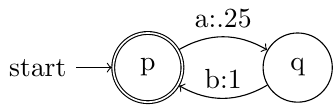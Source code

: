 \documentclass[tikz]{standalone}
\usetikzlibrary{arrows, automata, calc, positioning}
\begin{document}
\begin{tikzpicture}
    \node[state, initial,accepting] (0) at (0,0) {p};
    \node[state] (1) [right=of 0] {q};

    \path[->]
        (0) edge [bend left] node [above] {a:.25} (1)
        (1) edge [bend left] node [above] {b:1} (0);
\end{tikzpicture}
\end{document}

